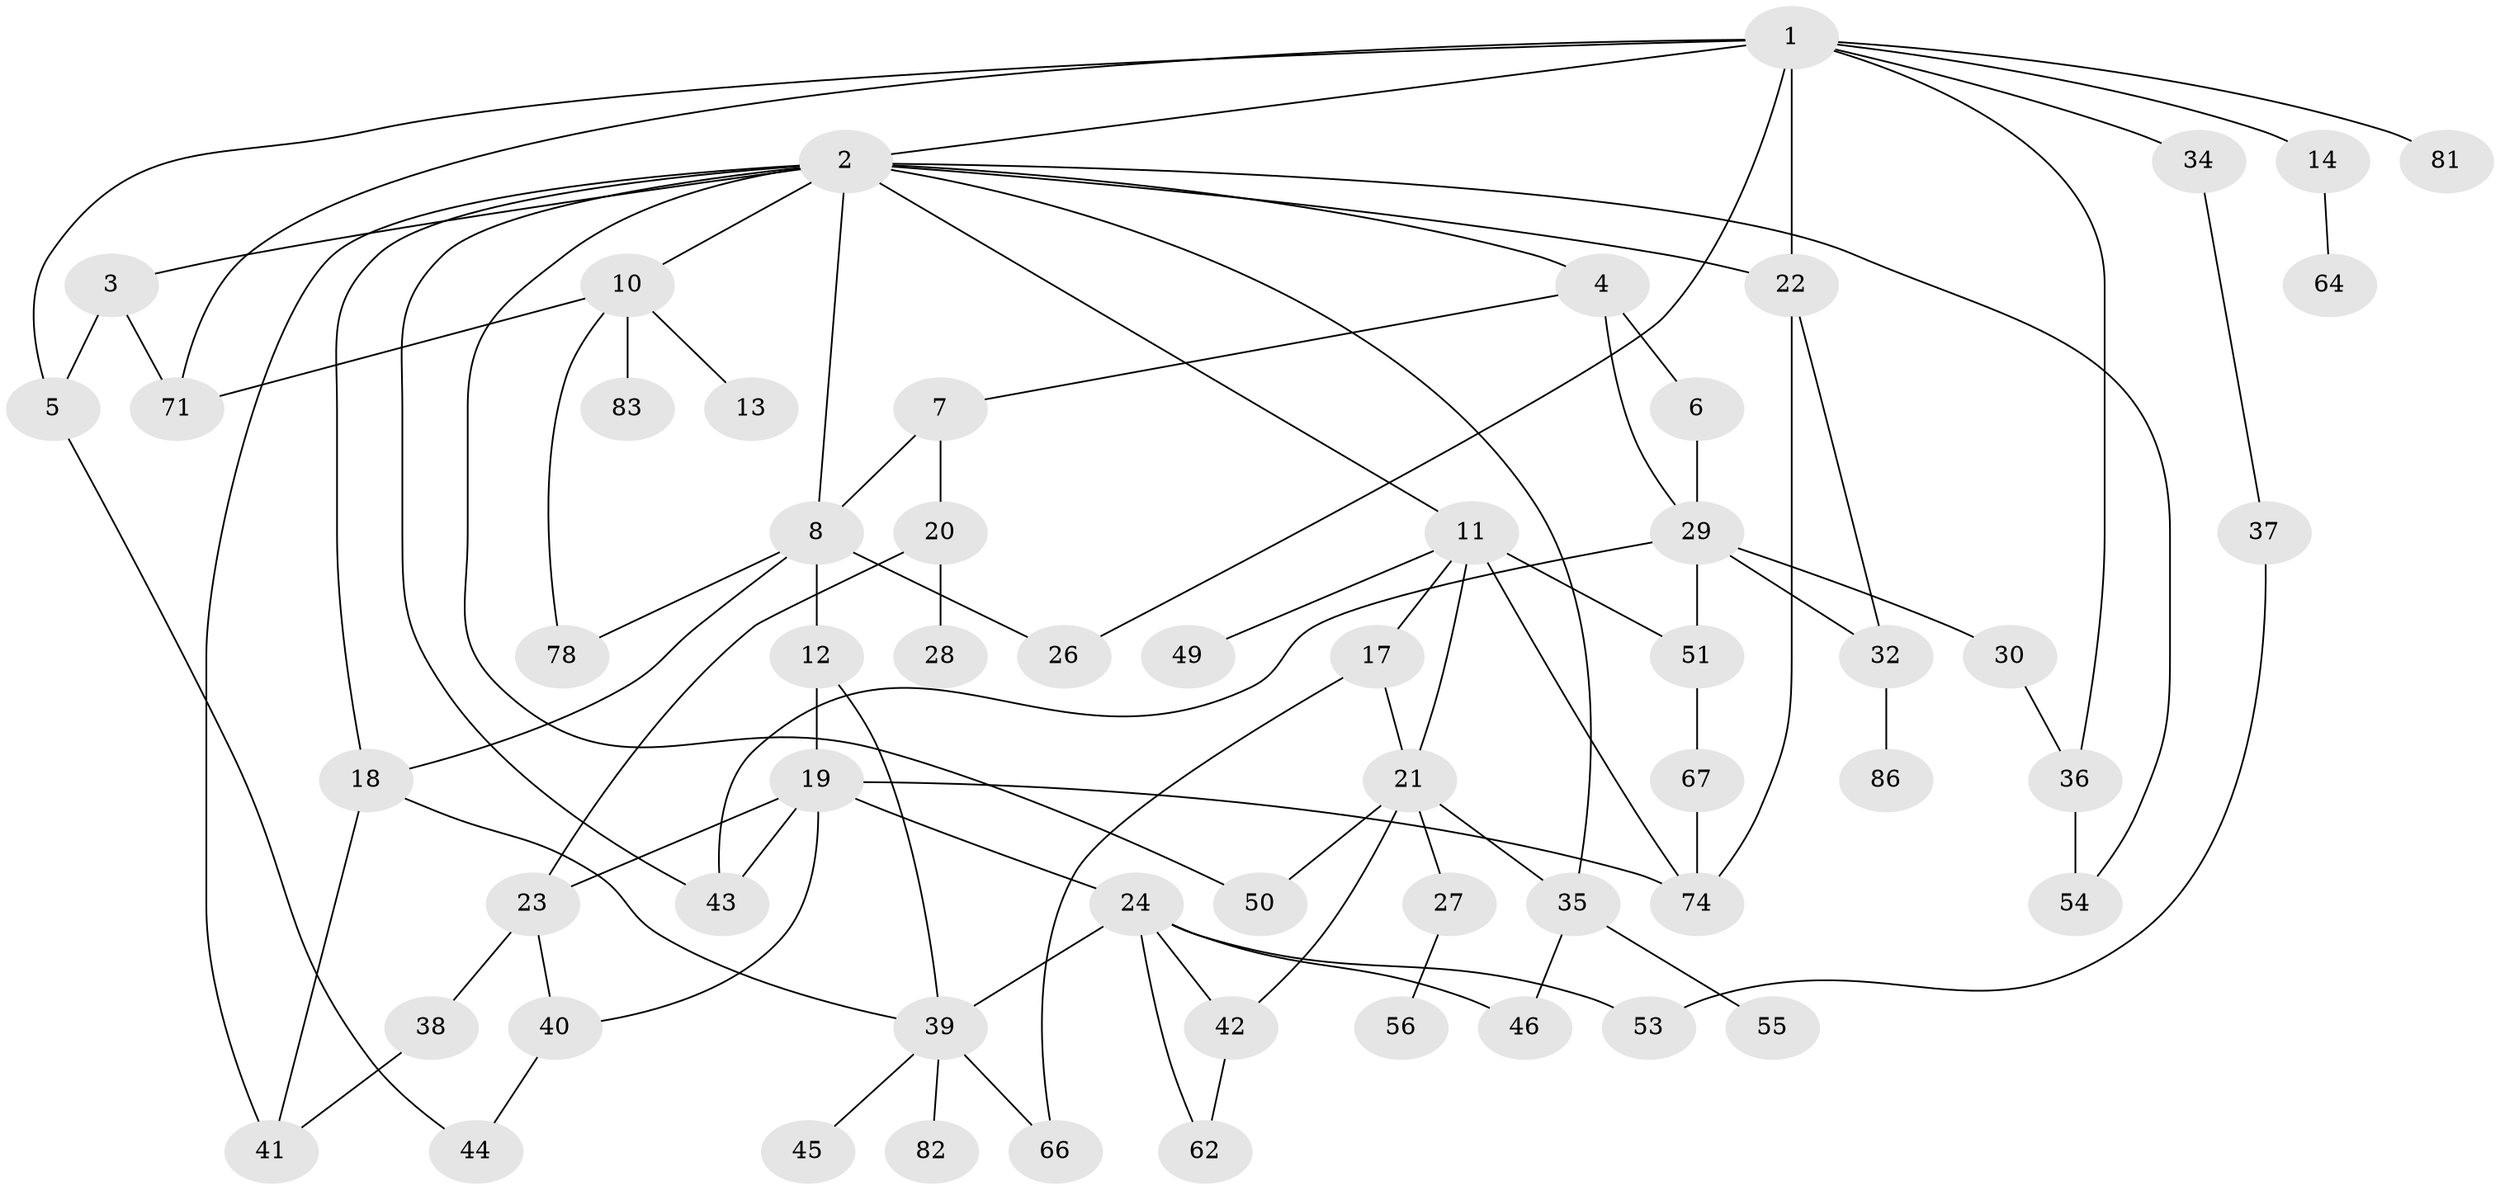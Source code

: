 // Generated by graph-tools (version 1.1) at 2025/51/02/27/25 19:51:38]
// undirected, 58 vertices, 90 edges
graph export_dot {
graph [start="1"]
  node [color=gray90,style=filled];
  1 [super="+52"];
  2 [super="+9"];
  3;
  4 [super="+68"];
  5;
  6;
  7;
  8 [super="+84"];
  10 [super="+59"];
  11 [super="+15"];
  12 [super="+16"];
  13;
  14;
  17;
  18;
  19 [super="+80"];
  20 [super="+31"];
  21 [super="+25"];
  22 [super="+63"];
  23 [super="+33"];
  24 [super="+48"];
  26;
  27 [super="+79"];
  28;
  29 [super="+58"];
  30;
  32 [super="+70"];
  34;
  35 [super="+47"];
  36 [super="+57"];
  37 [super="+61"];
  38 [super="+69"];
  39 [super="+85"];
  40;
  41 [super="+72"];
  42;
  43 [super="+60"];
  44 [super="+65"];
  45;
  46;
  49;
  50;
  51;
  53 [super="+76"];
  54;
  55;
  56;
  62;
  64;
  66;
  67 [super="+73"];
  71 [super="+75"];
  74 [super="+77"];
  78;
  81;
  82;
  83;
  86;
  1 -- 2;
  1 -- 14;
  1 -- 26;
  1 -- 34;
  1 -- 81;
  1 -- 36;
  1 -- 5;
  1 -- 22;
  1 -- 71;
  2 -- 3;
  2 -- 4;
  2 -- 10;
  2 -- 11;
  2 -- 41;
  2 -- 18;
  2 -- 50;
  2 -- 43;
  2 -- 35;
  2 -- 54;
  2 -- 22;
  2 -- 8;
  3 -- 5;
  3 -- 71;
  4 -- 6;
  4 -- 7;
  4 -- 29;
  5 -- 44;
  6 -- 29;
  7 -- 8;
  7 -- 20;
  8 -- 12;
  8 -- 18;
  8 -- 26;
  8 -- 78;
  10 -- 13;
  10 -- 83;
  10 -- 78;
  10 -- 71;
  11 -- 21;
  11 -- 49;
  11 -- 51;
  11 -- 17;
  11 -- 74;
  12 -- 19;
  12 -- 39;
  14 -- 64;
  17 -- 66;
  17 -- 21;
  18 -- 39;
  18 -- 41;
  19 -- 23;
  19 -- 24;
  19 -- 43;
  19 -- 40;
  19 -- 74;
  20 -- 28;
  20 -- 23;
  21 -- 27;
  21 -- 35;
  21 -- 42;
  21 -- 50;
  22 -- 32;
  22 -- 74;
  23 -- 40;
  23 -- 38;
  24 -- 39;
  24 -- 42;
  24 -- 53;
  24 -- 46;
  24 -- 62;
  27 -- 56;
  29 -- 30;
  29 -- 43;
  29 -- 51;
  29 -- 32;
  30 -- 36;
  32 -- 86;
  34 -- 37;
  35 -- 46;
  35 -- 55;
  36 -- 54 [weight=2];
  37 -- 53;
  38 -- 41;
  39 -- 45;
  39 -- 82;
  39 -- 66;
  40 -- 44;
  42 -- 62;
  51 -- 67;
  67 -- 74;
}

